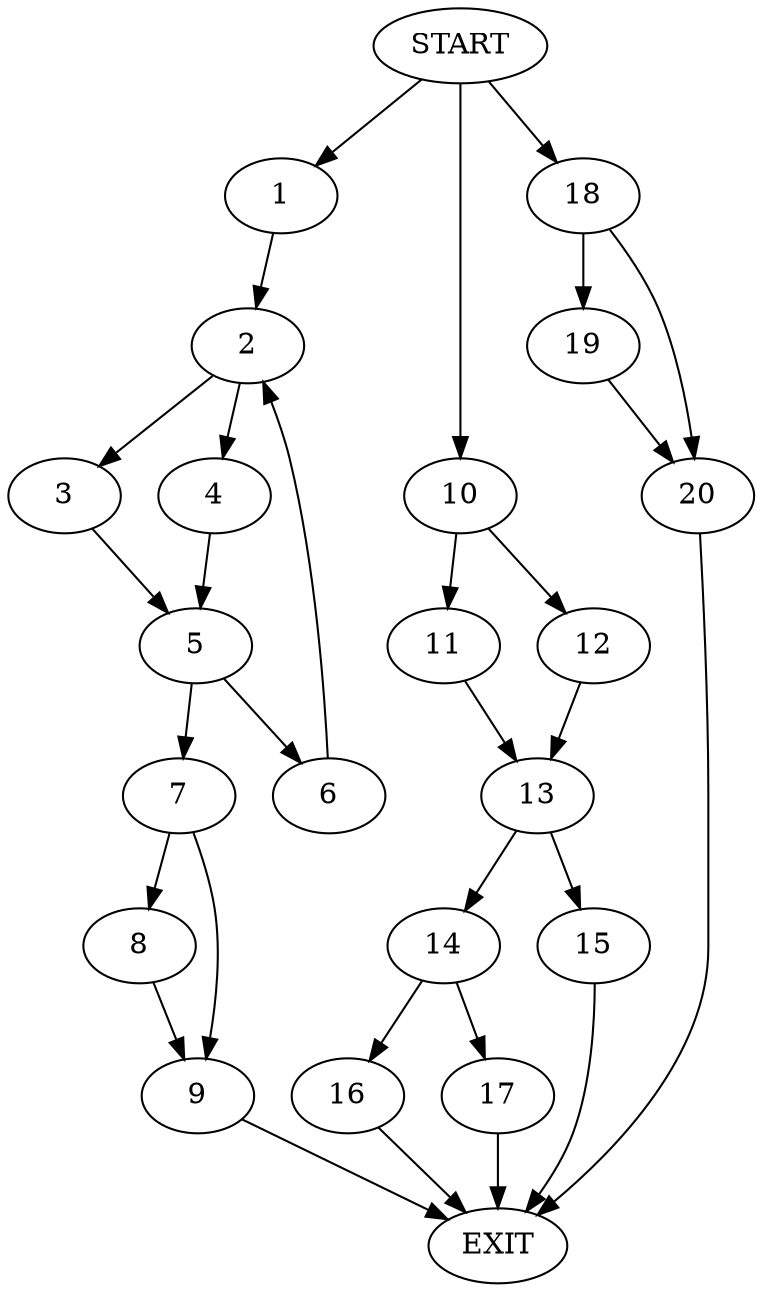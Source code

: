 digraph {
0 [label="START"]
21 [label="EXIT"]
0 -> 1
1 -> 2
2 -> 3
2 -> 4
4 -> 5
3 -> 5
5 -> 6
5 -> 7
6 -> 2
7 -> 8
7 -> 9
8 -> 9
9 -> 21
0 -> 10
10 -> 11
10 -> 12
12 -> 13
11 -> 13
13 -> 14
13 -> 15
14 -> 16
14 -> 17
15 -> 21
16 -> 21
17 -> 21
0 -> 18
18 -> 19
18 -> 20
19 -> 20
20 -> 21
}
